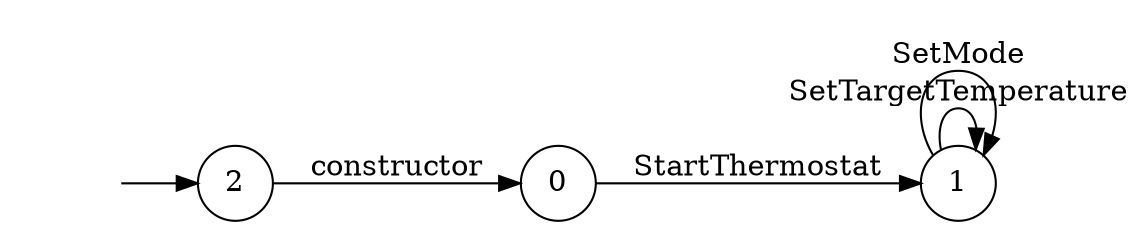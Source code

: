 digraph "Dapp-Automata-data/RQ1/azure-benchmark/workbench-fix/RoomThermostat/RoomThermostat-dot" {
	graph [rankdir=LR]
	"" [label="" shape=plaintext]
	2 [label=2 shape=circle]
	1 [label=1 shape=circle]
	0 [label=0 shape=circle]
	"" -> 2 [label=""]
	0 -> 1 [label=StartThermostat]
	1 -> 1 [label=SetTargetTemperature]
	1 -> 1 [label=SetMode]
	2 -> 0 [label=constructor]
}
